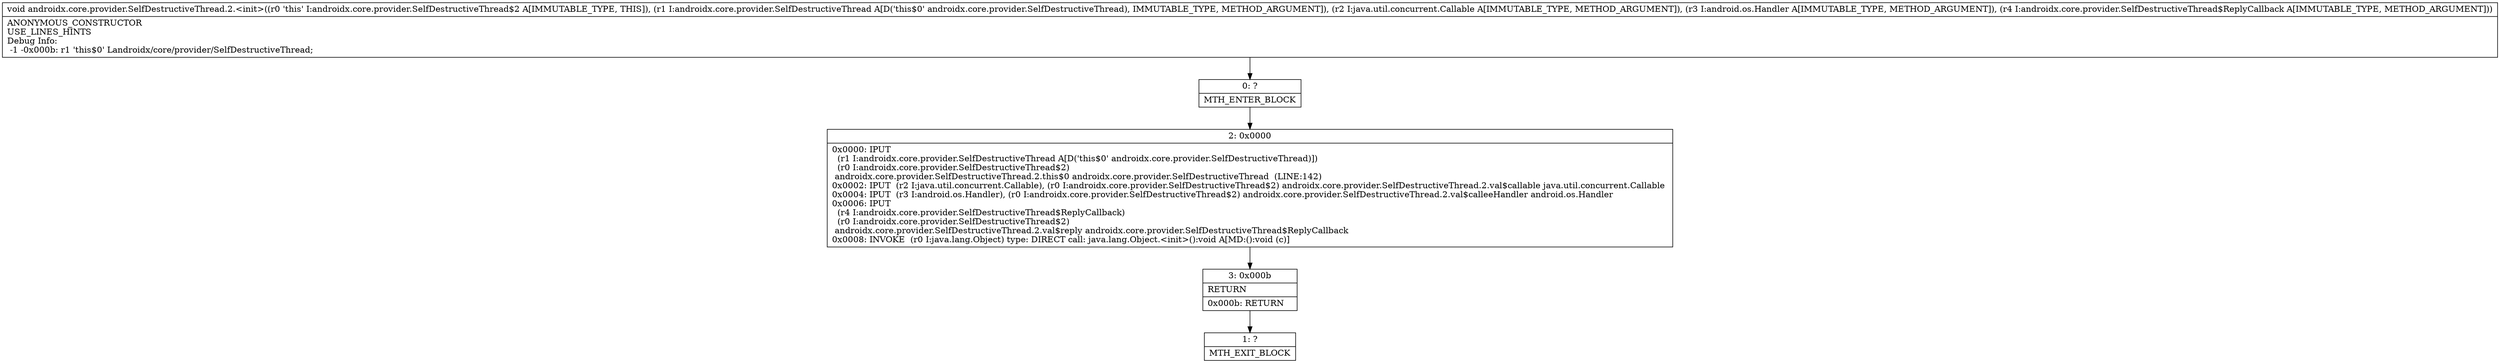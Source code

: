 digraph "CFG forandroidx.core.provider.SelfDestructiveThread.2.\<init\>(Landroidx\/core\/provider\/SelfDestructiveThread;Ljava\/util\/concurrent\/Callable;Landroid\/os\/Handler;Landroidx\/core\/provider\/SelfDestructiveThread$ReplyCallback;)V" {
Node_0 [shape=record,label="{0\:\ ?|MTH_ENTER_BLOCK\l}"];
Node_2 [shape=record,label="{2\:\ 0x0000|0x0000: IPUT  \l  (r1 I:androidx.core.provider.SelfDestructiveThread A[D('this$0' androidx.core.provider.SelfDestructiveThread)])\l  (r0 I:androidx.core.provider.SelfDestructiveThread$2)\l androidx.core.provider.SelfDestructiveThread.2.this$0 androidx.core.provider.SelfDestructiveThread  (LINE:142)\l0x0002: IPUT  (r2 I:java.util.concurrent.Callable), (r0 I:androidx.core.provider.SelfDestructiveThread$2) androidx.core.provider.SelfDestructiveThread.2.val$callable java.util.concurrent.Callable \l0x0004: IPUT  (r3 I:android.os.Handler), (r0 I:androidx.core.provider.SelfDestructiveThread$2) androidx.core.provider.SelfDestructiveThread.2.val$calleeHandler android.os.Handler \l0x0006: IPUT  \l  (r4 I:androidx.core.provider.SelfDestructiveThread$ReplyCallback)\l  (r0 I:androidx.core.provider.SelfDestructiveThread$2)\l androidx.core.provider.SelfDestructiveThread.2.val$reply androidx.core.provider.SelfDestructiveThread$ReplyCallback \l0x0008: INVOKE  (r0 I:java.lang.Object) type: DIRECT call: java.lang.Object.\<init\>():void A[MD:():void (c)]\l}"];
Node_3 [shape=record,label="{3\:\ 0x000b|RETURN\l|0x000b: RETURN   \l}"];
Node_1 [shape=record,label="{1\:\ ?|MTH_EXIT_BLOCK\l}"];
MethodNode[shape=record,label="{void androidx.core.provider.SelfDestructiveThread.2.\<init\>((r0 'this' I:androidx.core.provider.SelfDestructiveThread$2 A[IMMUTABLE_TYPE, THIS]), (r1 I:androidx.core.provider.SelfDestructiveThread A[D('this$0' androidx.core.provider.SelfDestructiveThread), IMMUTABLE_TYPE, METHOD_ARGUMENT]), (r2 I:java.util.concurrent.Callable A[IMMUTABLE_TYPE, METHOD_ARGUMENT]), (r3 I:android.os.Handler A[IMMUTABLE_TYPE, METHOD_ARGUMENT]), (r4 I:androidx.core.provider.SelfDestructiveThread$ReplyCallback A[IMMUTABLE_TYPE, METHOD_ARGUMENT]))  | ANONYMOUS_CONSTRUCTOR\lUSE_LINES_HINTS\lDebug Info:\l  \-1 \-0x000b: r1 'this$0' Landroidx\/core\/provider\/SelfDestructiveThread;\l}"];
MethodNode -> Node_0;Node_0 -> Node_2;
Node_2 -> Node_3;
Node_3 -> Node_1;
}

